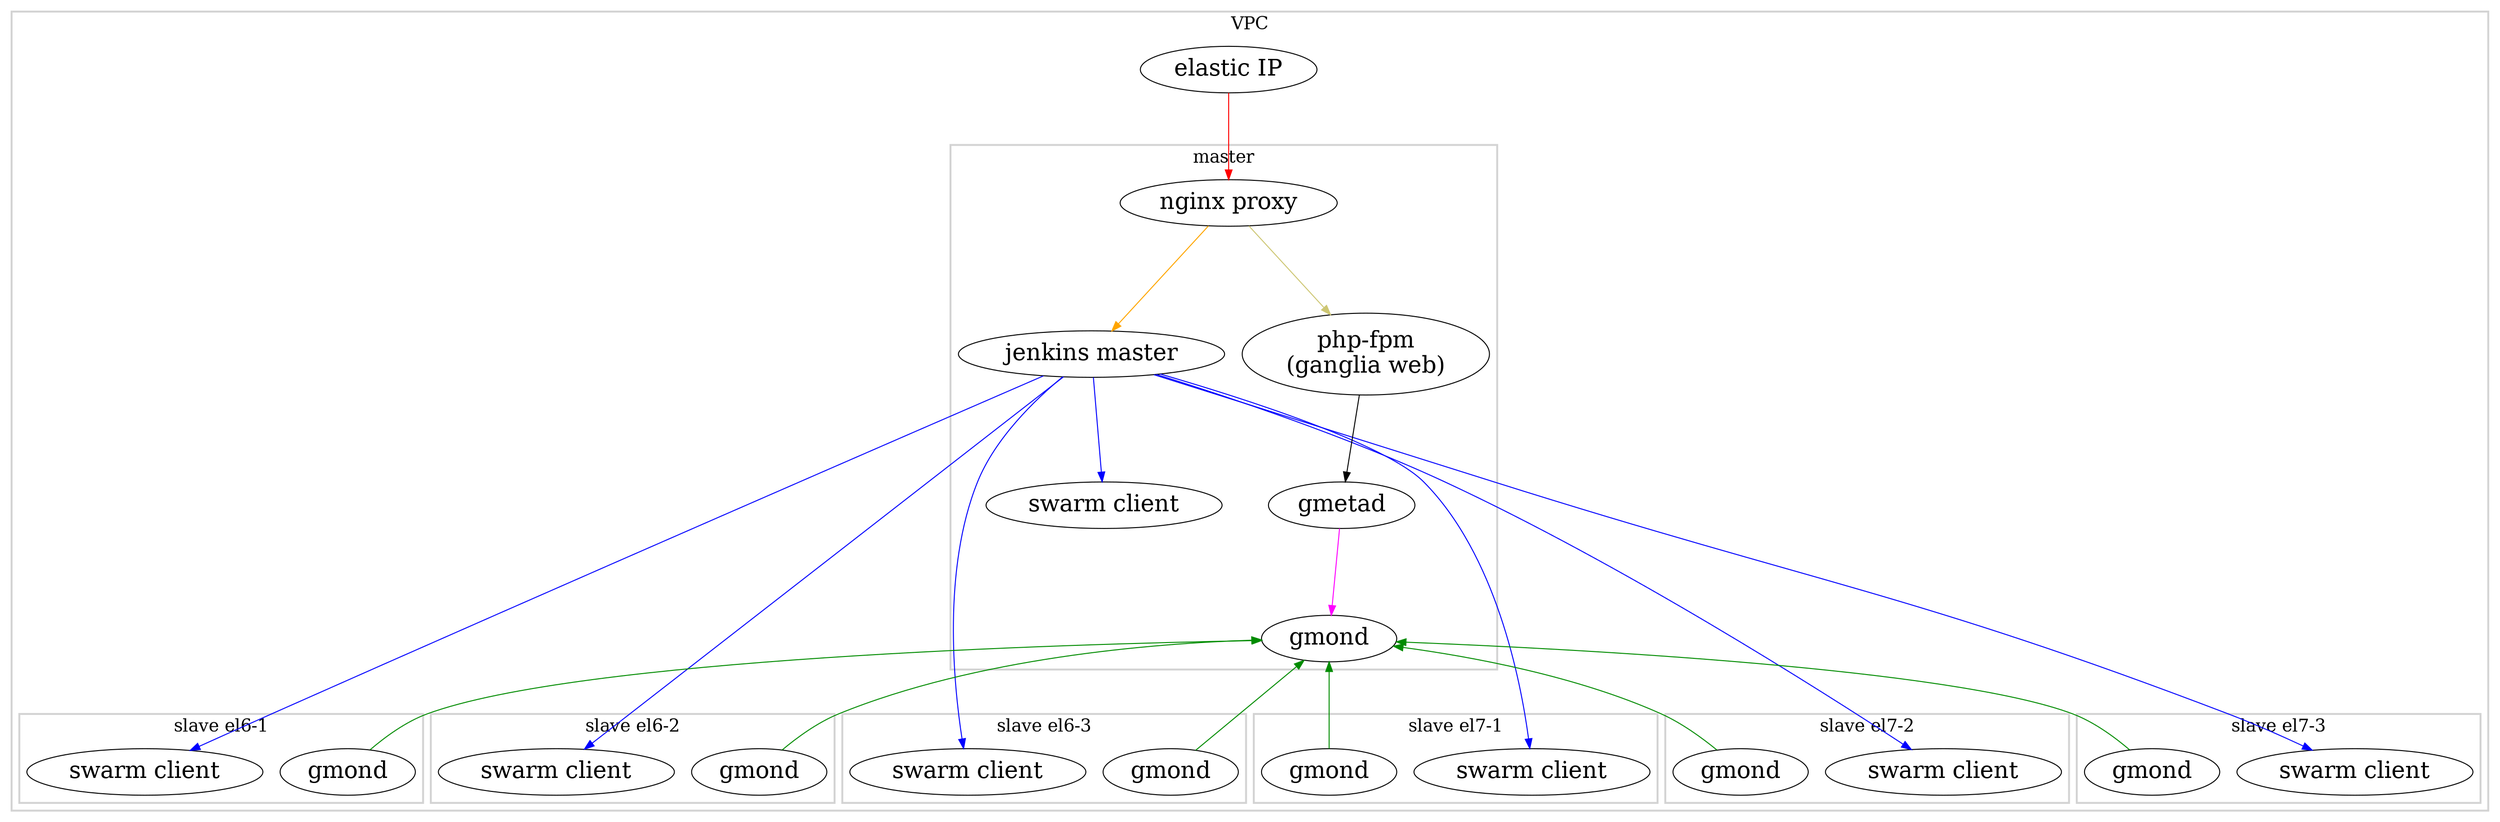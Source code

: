 digraph top {
//  dpi=100
  ranksep=1.25
  rankdir=TB
  overlap=false
  clusterrank=local

  {
    node [shape=ellipse fontsize=24 style=filled fillcolor=white]
    eip [label="elastic IP"]
    nginx [label="nginx proxy"]
    jmaster [label="jenkins master"]
    jswarm [label="swarm client"]
    jel61 [label="swarm client"]
    jel61 [label="swarm client"]
    jel62 [label="swarm client"]
    jel63 [label="swarm client"]
    jel71 [label="swarm client"]
    jel72 [label="swarm client"]
    jel73 [label="swarm client"]

    phpfpm [label="php-fpm\n(ganglia web)"]
    gmetad
    gmond

    gel61 [label="gmond"]
    gel62 [label="gmond"]
    gel63 [label="gmond"]
    gel71 [label="gmond"]
    gel72 [label="gmond"]
    gel73 [label="gmond"]
  }

  color=lightgrey
  fontsize=18
  style=bold


  subgraph cluster_0 {
    label="VPC"

    eip

    subgraph cluster_1 {
      label="master"
      nginx
      jmaster
      jswarm
      phpfpm
      gmetad
      gmond
    }

    subgraph cluster_2 {
      label="slave el6-1"

      jel61
      gel61
    }
    subgraph cluster_3 {
      label="slave el6-2"
      jel62
      gel62
    }
    subgraph cluster_4 {
      label="slave el6-3"
      jel63
      gel63
    }

    subgraph cluster_5 {
      label="slave el7-1"
      jel71
      gel71
    }
    subgraph cluster_6 {
      label="slave el7-2"
      jel72
      gel72
    }
    subgraph cluster_7 {
      label="slave el7-3"
      jel73
      gel73
    }
  }

  // https
  edge [color=red]
  eip -> nginx

  // http
  edge [color=orange]
  nginx -> jmaster

  // jnlp
  edge [color=blue]
  jmaster -> jswarm
  jmaster -> jel61
  jmaster -> jel62
  jmaster -> jel63
  jmaster -> jel71
  jmaster -> jel72
  jmaster -> jel73

  // fastcgi
  edge [color=khaki3]
  nginx -> phpfpm

  // filesystem
  edge [color=black]
  phpfpm -> gmetad

  // ganglia xml
  edge [color=magenta]
  gmetad -> gmond

  // gmond
  edge [color=green4]
  gmond -> gel61 [dir=back]
  gmond -> gel62 [dir=back]
  gmond -> gel63 [dir=back]
  gmond -> gel71 [dir=back]
  gmond -> gel72 [dir=back]
  gmond -> gel73 [dir=back]
}
